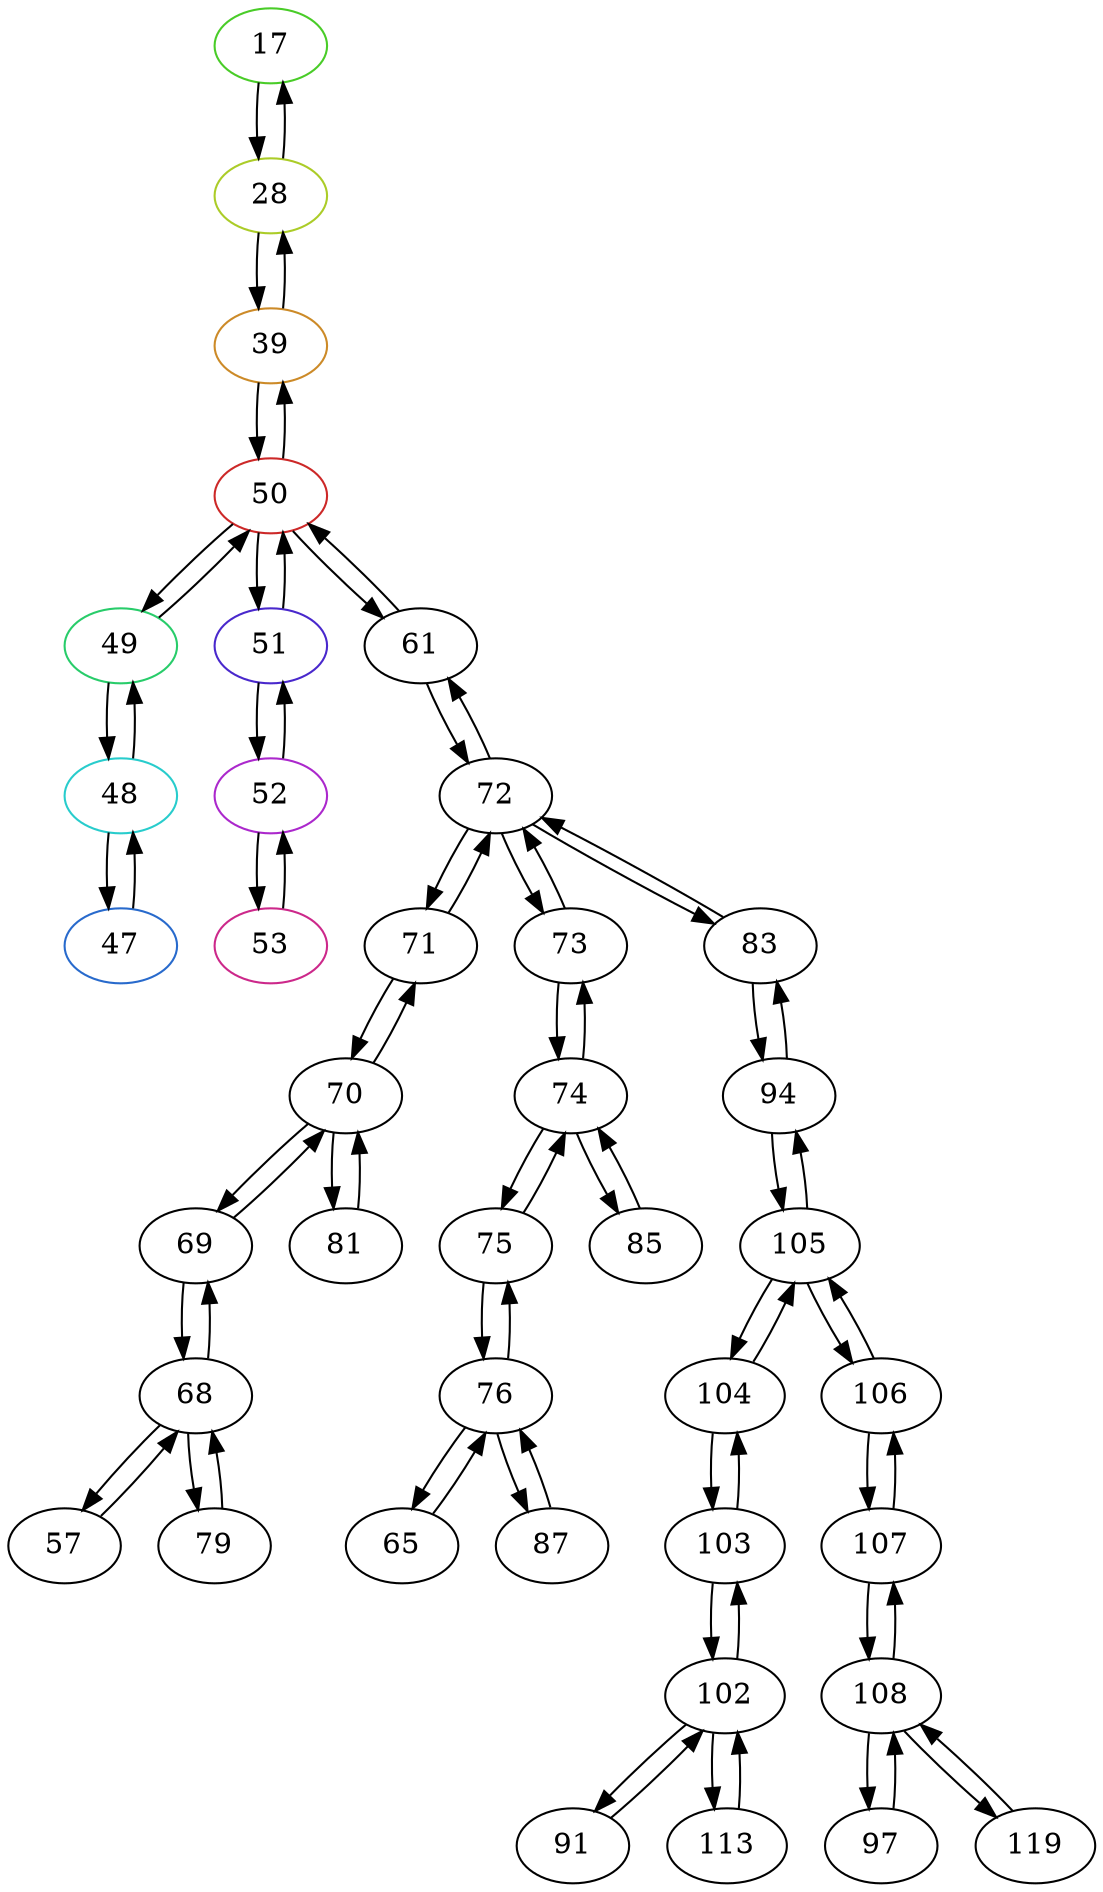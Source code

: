 // Grid Visualization
digraph {
	16 [label=17 color="#49cc28"]
	27 [label=28 color="#abcc28"]
	38 [label=39 color="#cc8a28"]
	46 [label=47 color="#286acc"]
	47 [label=48 color="#28cccc"]
	48 [label=49 color="#28cc6a"]
	49 [label=50 color="#cc2828"]
	50 [label=51 color="#4928cc"]
	51 [label=52 color="#ab28cc"]
	52 [label=53 color="#cc288a"]
	56 [label=57 color=black]
	60 [label=61 color=black]
	64 [label=65 color=black]
	67 [label=68 color=black]
	68 [label=69 color=black]
	69 [label=70 color=black]
	70 [label=71 color=black]
	71 [label=72 color=black]
	72 [label=73 color=black]
	73 [label=74 color=black]
	74 [label=75 color=black]
	75 [label=76 color=black]
	78 [label=79 color=black]
	80 [label=81 color=black]
	82 [label=83 color=black]
	84 [label=85 color=black]
	86 [label=87 color=black]
	90 [label=91 color=black]
	93 [label=94 color=black]
	96 [label=97 color=black]
	101 [label=102 color=black]
	102 [label=103 color=black]
	103 [label=104 color=black]
	104 [label=105 color=black]
	105 [label=106 color=black]
	106 [label=107 color=black]
	107 [label=108 color=black]
	112 [label=113 color=black]
	118 [label=119 color=black]
	16 -> 27
	27 -> 16
	27 -> 38
	38 -> 27
	38 -> 49
	46 -> 47
	47 -> 46
	47 -> 48
	48 -> 47
	48 -> 49
	49 -> 38
	49 -> 48
	49 -> 50
	49 -> 60
	50 -> 49
	50 -> 51
	51 -> 50
	51 -> 52
	52 -> 51
	56 -> 67
	60 -> 49
	60 -> 71
	64 -> 75
	67 -> 56
	67 -> 68
	67 -> 78
	68 -> 67
	68 -> 69
	69 -> 68
	69 -> 70
	69 -> 80
	70 -> 69
	70 -> 71
	71 -> 60
	71 -> 70
	71 -> 72
	71 -> 82
	72 -> 71
	72 -> 73
	73 -> 72
	73 -> 74
	73 -> 84
	74 -> 73
	74 -> 75
	75 -> 64
	75 -> 74
	75 -> 86
	78 -> 67
	80 -> 69
	82 -> 71
	82 -> 93
	84 -> 73
	86 -> 75
	90 -> 101
	93 -> 82
	93 -> 104
	96 -> 107
	101 -> 90
	101 -> 102
	101 -> 112
	102 -> 101
	102 -> 103
	103 -> 102
	103 -> 104
	104 -> 93
	104 -> 103
	104 -> 105
	105 -> 104
	105 -> 106
	106 -> 105
	106 -> 107
	107 -> 96
	107 -> 106
	107 -> 118
	112 -> 101
	118 -> 107
}

